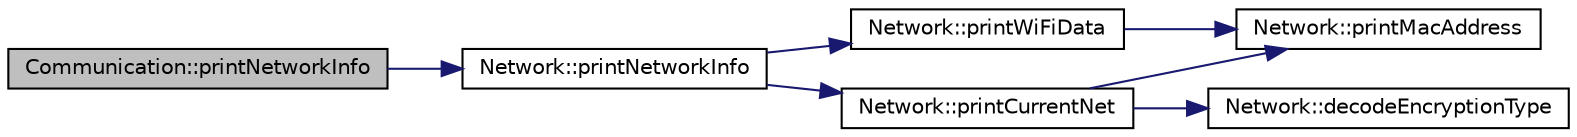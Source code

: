 digraph "Communication::printNetworkInfo"
{
 // LATEX_PDF_SIZE
  edge [fontname="Helvetica",fontsize="10",labelfontname="Helvetica",labelfontsize="10"];
  node [fontname="Helvetica",fontsize="10",shape=record];
  rankdir="LR";
  Node35 [label="Communication::printNetworkInfo",height=0.2,width=0.4,color="black", fillcolor="grey75", style="filled", fontcolor="black",tooltip=" "];
  Node35 -> Node36 [color="midnightblue",fontsize="10",style="solid",fontname="Helvetica"];
  Node36 [label="Network::printNetworkInfo",height=0.2,width=0.4,color="black", fillcolor="white", style="filled",URL="$class_network.html#a268526f3cebea91d533596f707b9ee01",tooltip="Prints all relevant Network-Information of the connected network to serial."];
  Node36 -> Node37 [color="midnightblue",fontsize="10",style="solid",fontname="Helvetica"];
  Node37 [label="Network::printWiFiData",height=0.2,width=0.4,color="black", fillcolor="white", style="filled",URL="$class_network.html#a0a51c159d16b9c5abce7e25231a0776a",tooltip="Prints all relevant WiFi-Information of the connected network to serial."];
  Node37 -> Node38 [color="midnightblue",fontsize="10",style="solid",fontname="Helvetica"];
  Node38 [label="Network::printMacAddress",height=0.2,width=0.4,color="black", fillcolor="white", style="filled",URL="$class_network.html#aa141de92c8e5807f8d69f544fa497705",tooltip="Pritns Mac-address."];
  Node36 -> Node39 [color="midnightblue",fontsize="10",style="solid",fontname="Helvetica"];
  Node39 [label="Network::printCurrentNet",height=0.2,width=0.4,color="black", fillcolor="white", style="filled",URL="$class_network.html#ad2735cbfe5093d27985c310728e166b6",tooltip="Prints all relevant Information of the current Network."];
  Node39 -> Node38 [color="midnightblue",fontsize="10",style="solid",fontname="Helvetica"];
  Node39 -> Node40 [color="midnightblue",fontsize="10",style="solid",fontname="Helvetica"];
  Node40 [label="Network::decodeEncryptionType",height=0.2,width=0.4,color="black", fillcolor="white", style="filled",URL="$class_network.html#a07eee94a1b113e65c9d1c6b8c6c6ee44",tooltip="Construct a new decode Encryption Type object."];
}
